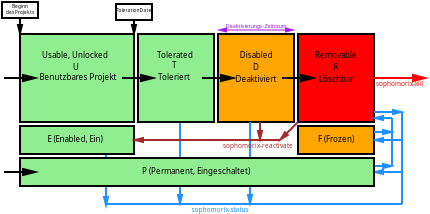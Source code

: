 <?xml version="1.0" encoding="UTF-8"?>
<dia:diagram xmlns:dia="http://www.lysator.liu.se/~alla/dia/"><dia:layer name="Hintergrund" visible="true"><dia:object type="Standard - Box" version="0" id="O0"><dia:attribute name="obj_pos"><dia:point val="-1.9,-1.9"/></dia:attribute><dia:attribute name="obj_bb"><dia:rectangle val="-1.95,-1.95;-0.05,-1.05"/></dia:attribute><dia:attribute name="elem_corner"><dia:point val="-1.9,-1.9"/></dia:attribute><dia:attribute name="elem_width"><dia:real val="1.8"/></dia:attribute><dia:attribute name="elem_height"><dia:real val="0.8"/></dia:attribute><dia:attribute name="show_background"><dia:boolean val="true"/></dia:attribute></dia:object><dia:object type="Standard - Box" version="0" id="O1"><dia:attribute name="obj_pos"><dia:point val="-1,-0.3"/></dia:attribute><dia:attribute name="obj_bb"><dia:rectangle val="-1.05,-0.35;4.75,4.15"/></dia:attribute><dia:attribute name="elem_corner"><dia:point val="-1,-0.3"/></dia:attribute><dia:attribute name="elem_width"><dia:real val="5.7"/></dia:attribute><dia:attribute name="elem_height"><dia:real val="4.4"/></dia:attribute><dia:attribute name="inner_color"><dia:color val="#90ee90"/></dia:attribute><dia:attribute name="show_background"><dia:boolean val="true"/></dia:attribute></dia:object><dia:object type="Standard - Text" version="0" id="O2"><dia:attribute name="obj_pos"><dia:point val="12.9,7.7"/></dia:attribute><dia:attribute name="obj_bb"><dia:rectangle val="12.9,7.3;12.9,7.95"/></dia:attribute><dia:attribute name="text"><dia:composite type="text"><dia:attribute name="string"><dia:string>##</dia:string></dia:attribute><dia:attribute name="font"><dia:font family="sans" style="0" name="Courier"/></dia:attribute><dia:attribute name="height"><dia:real val="0.5"/></dia:attribute><dia:attribute name="pos"><dia:point val="12.9,7.7"/></dia:attribute><dia:attribute name="color"><dia:color val="#000000"/></dia:attribute><dia:attribute name="alignment"><dia:enum val="0"/></dia:attribute></dia:composite></dia:attribute></dia:object><dia:object type="Standard - Text" version="0" id="O3"><dia:attribute name="obj_pos"><dia:point val="12.9,8.5"/></dia:attribute><dia:attribute name="obj_bb"><dia:rectangle val="12.9,8.1;12.9,8.75"/></dia:attribute><dia:attribute name="text"><dia:composite type="text"><dia:attribute name="string"><dia:string>##</dia:string></dia:attribute><dia:attribute name="font"><dia:font family="sans" style="0" name="Courier"/></dia:attribute><dia:attribute name="height"><dia:real val="0.5"/></dia:attribute><dia:attribute name="pos"><dia:point val="12.9,8.5"/></dia:attribute><dia:attribute name="color"><dia:color val="#000000"/></dia:attribute><dia:attribute name="alignment"><dia:enum val="0"/></dia:attribute></dia:composite></dia:attribute></dia:object><dia:object type="Standard - Box" version="0" id="O4"><dia:attribute name="obj_pos"><dia:point val="12.9,-0.3"/></dia:attribute><dia:attribute name="obj_bb"><dia:rectangle val="12.85,-0.35;16.75,4.15"/></dia:attribute><dia:attribute name="elem_corner"><dia:point val="12.9,-0.3"/></dia:attribute><dia:attribute name="elem_width"><dia:real val="3.8"/></dia:attribute><dia:attribute name="elem_height"><dia:real val="4.4"/></dia:attribute><dia:attribute name="inner_color"><dia:color val="#ff0000"/></dia:attribute><dia:attribute name="show_background"><dia:boolean val="true"/></dia:attribute></dia:object><dia:object type="Standard - Box" version="0" id="O5"><dia:attribute name="obj_pos"><dia:point val="8.9,-0.3"/></dia:attribute><dia:attribute name="obj_bb"><dia:rectangle val="8.85,-0.35;12.75,4.15"/></dia:attribute><dia:attribute name="elem_corner"><dia:point val="8.9,-0.3"/></dia:attribute><dia:attribute name="elem_width"><dia:real val="3.8"/></dia:attribute><dia:attribute name="elem_height"><dia:real val="4.4"/></dia:attribute><dia:attribute name="inner_color"><dia:color val="#ffa500"/></dia:attribute><dia:attribute name="show_background"><dia:boolean val="true"/></dia:attribute></dia:object><dia:object type="Standard - Text" version="0" id="O6"><dia:attribute name="obj_pos"><dia:point val="10.8,0.9"/></dia:attribute><dia:attribute name="obj_bb"><dia:rectangle val="10.04,0.5;11.56,1.15"/></dia:attribute><dia:attribute name="text"><dia:composite type="text"><dia:attribute name="string"><dia:string>#Disabled#</dia:string></dia:attribute><dia:attribute name="font"><dia:font family="sans" style="0" name="Courier"/></dia:attribute><dia:attribute name="height"><dia:real val="0.5"/></dia:attribute><dia:attribute name="pos"><dia:point val="10.8,0.9"/></dia:attribute><dia:attribute name="color"><dia:color val="#000000"/></dia:attribute><dia:attribute name="alignment"><dia:enum val="1"/></dia:attribute></dia:composite></dia:attribute></dia:object><dia:object type="Standard - Text" version="0" id="O7"><dia:attribute name="obj_pos"><dia:point val="14.8,0.9"/></dia:attribute><dia:attribute name="obj_bb"><dia:rectangle val="13.815,0.5;15.785,1.15"/></dia:attribute><dia:attribute name="text"><dia:composite type="text"><dia:attribute name="string"><dia:string>#Removable#</dia:string></dia:attribute><dia:attribute name="font"><dia:font family="sans" style="0" name="Courier"/></dia:attribute><dia:attribute name="height"><dia:real val="0.5"/></dia:attribute><dia:attribute name="pos"><dia:point val="14.8,0.9"/></dia:attribute><dia:attribute name="color"><dia:color val="#000000"/></dia:attribute><dia:attribute name="alignment"><dia:enum val="1"/></dia:attribute></dia:composite></dia:attribute></dia:object><dia:object type="Standard - Text" version="0" id="O8"><dia:attribute name="obj_pos"><dia:point val="10.8,1.5"/></dia:attribute><dia:attribute name="obj_bb"><dia:rectangle val="10.665,1.1;10.935,1.75"/></dia:attribute><dia:attribute name="text"><dia:composite type="text"><dia:attribute name="string"><dia:string>#D#</dia:string></dia:attribute><dia:attribute name="font"><dia:font family="sans" style="0" name="Courier"/></dia:attribute><dia:attribute name="height"><dia:real val="0.5"/></dia:attribute><dia:attribute name="pos"><dia:point val="10.8,1.5"/></dia:attribute><dia:attribute name="color"><dia:color val="#000000"/></dia:attribute><dia:attribute name="alignment"><dia:enum val="1"/></dia:attribute></dia:composite></dia:attribute></dia:object><dia:object type="Standard - Text" version="0" id="O9"><dia:attribute name="obj_pos"><dia:point val="14.8,1.5"/></dia:attribute><dia:attribute name="obj_bb"><dia:rectangle val="14.678,1.1;14.921,1.75"/></dia:attribute><dia:attribute name="text"><dia:composite type="text"><dia:attribute name="string"><dia:string>#R#</dia:string></dia:attribute><dia:attribute name="font"><dia:font family="sans" style="0" name="Courier"/></dia:attribute><dia:attribute name="height"><dia:real val="0.5"/></dia:attribute><dia:attribute name="pos"><dia:point val="14.8,1.5"/></dia:attribute><dia:attribute name="color"><dia:color val="#000000"/></dia:attribute><dia:attribute name="alignment"><dia:enum val="1"/></dia:attribute></dia:composite></dia:attribute></dia:object><dia:object type="Standard - Text" version="0" id="O10"><dia:attribute name="obj_pos"><dia:point val="1.8,0.9"/></dia:attribute><dia:attribute name="obj_bb"><dia:rectangle val="0.229,0.486;3.384,1.177"/></dia:attribute><dia:attribute name="text"><dia:composite type="text"><dia:attribute name="string"><dia:string>#Usable, Unlocked #</dia:string></dia:attribute><dia:attribute name="font"><dia:font family="sans" style="0" name="Courier"/></dia:attribute><dia:attribute name="height"><dia:real val="0.5"/></dia:attribute><dia:attribute name="pos"><dia:point val="1.8,0.9"/></dia:attribute><dia:attribute name="color"><dia:color val="#000000"/></dia:attribute><dia:attribute name="alignment"><dia:enum val="1"/></dia:attribute></dia:composite></dia:attribute></dia:object><dia:object type="Standard - Text" version="0" id="O11"><dia:attribute name="obj_pos"><dia:point val="1.8,1.5"/></dia:attribute><dia:attribute name="obj_bb"><dia:rectangle val="1.658,1.086;1.928,1.778"/></dia:attribute><dia:attribute name="text"><dia:composite type="text"><dia:attribute name="string"><dia:string>#U#</dia:string></dia:attribute><dia:attribute name="font"><dia:font family="sans" style="0" name="Courier"/></dia:attribute><dia:attribute name="height"><dia:real val="0.5"/></dia:attribute><dia:attribute name="pos"><dia:point val="1.8,1.5"/></dia:attribute><dia:attribute name="color"><dia:color val="#000000"/></dia:attribute><dia:attribute name="alignment"><dia:enum val="1"/></dia:attribute></dia:composite></dia:attribute></dia:object><dia:object type="Standard - Text" version="0" id="O12"><dia:attribute name="obj_pos"><dia:point val="1.9,2"/></dia:attribute><dia:attribute name="obj_bb"><dia:rectangle val="0.135,1.586;3.679,2.277"/></dia:attribute><dia:attribute name="text"><dia:composite type="text"><dia:attribute name="string"><dia:string>#Benutzbares Projekt#</dia:string></dia:attribute><dia:attribute name="font"><dia:font family="sans" style="0" name="Courier"/></dia:attribute><dia:attribute name="height"><dia:real val="0.5"/></dia:attribute><dia:attribute name="pos"><dia:point val="1.9,2"/></dia:attribute><dia:attribute name="color"><dia:color val="#000000"/></dia:attribute><dia:attribute name="alignment"><dia:enum val="1"/></dia:attribute></dia:composite></dia:attribute></dia:object><dia:object type="Standard - Text" version="0" id="O13"><dia:attribute name="obj_pos"><dia:point val="10.8,2.1"/></dia:attribute><dia:attribute name="obj_bb"><dia:rectangle val="9.831,1.7;11.769,2.35"/></dia:attribute><dia:attribute name="text"><dia:composite type="text"><dia:attribute name="string"><dia:string>#Deaktiviert#</dia:string></dia:attribute><dia:attribute name="font"><dia:font family="sans" style="0" name="Courier"/></dia:attribute><dia:attribute name="height"><dia:real val="0.5"/></dia:attribute><dia:attribute name="pos"><dia:point val="10.8,2.1"/></dia:attribute><dia:attribute name="color"><dia:color val="#000000"/></dia:attribute><dia:attribute name="alignment"><dia:enum val="1"/></dia:attribute></dia:composite></dia:attribute></dia:object><dia:object type="Standard - Text" version="0" id="O14"><dia:attribute name="obj_pos"><dia:point val="14.8,2.1"/></dia:attribute><dia:attribute name="obj_bb"><dia:rectangle val="14.007,1.7;15.593,2.35"/></dia:attribute><dia:attribute name="text"><dia:composite type="text"><dia:attribute name="string"><dia:string>#Löschbar#</dia:string></dia:attribute><dia:attribute name="font"><dia:font family="sans" style="0" name="Courier"/></dia:attribute><dia:attribute name="height"><dia:real val="0.5"/></dia:attribute><dia:attribute name="pos"><dia:point val="14.8,2.1"/></dia:attribute><dia:attribute name="color"><dia:color val="#000000"/></dia:attribute><dia:attribute name="alignment"><dia:enum val="1"/></dia:attribute></dia:composite></dia:attribute></dia:object><dia:object type="Standard - Box" version="0" id="O15"><dia:attribute name="obj_pos"><dia:point val="12.9,4.3"/></dia:attribute><dia:attribute name="obj_bb"><dia:rectangle val="12.85,4.25;16.75,5.75"/></dia:attribute><dia:attribute name="elem_corner"><dia:point val="12.9,4.3"/></dia:attribute><dia:attribute name="elem_width"><dia:real val="3.8"/></dia:attribute><dia:attribute name="elem_height"><dia:real val="1.4"/></dia:attribute><dia:attribute name="inner_color"><dia:color val="#ffa500"/></dia:attribute><dia:attribute name="show_background"><dia:boolean val="true"/></dia:attribute></dia:object><dia:object type="Standard - Text" version="0" id="O16"><dia:attribute name="obj_pos"><dia:point val="14.8,5.1"/></dia:attribute><dia:attribute name="obj_bb"><dia:rectangle val="13.942,4.7;15.658,5.35"/></dia:attribute><dia:attribute name="text"><dia:composite type="text"><dia:attribute name="string"><dia:string>#F (Frozen)#</dia:string></dia:attribute><dia:attribute name="font"><dia:font family="sans" style="0" name="Courier"/></dia:attribute><dia:attribute name="height"><dia:real val="0.5"/></dia:attribute><dia:attribute name="pos"><dia:point val="14.8,5.1"/></dia:attribute><dia:attribute name="color"><dia:color val="#000000"/></dia:attribute><dia:attribute name="alignment"><dia:enum val="1"/></dia:attribute></dia:composite></dia:attribute></dia:object><dia:object type="Standard - Line" version="0" id="O17"><dia:attribute name="obj_pos"><dia:point val="11,4.1"/></dia:attribute><dia:attribute name="obj_bb"><dia:rectangle val="10.8,4.05;11.2,5.05"/></dia:attribute><dia:attribute name="conn_endpoints"><dia:point val="11,4.1"/><dia:point val="11,5"/></dia:attribute><dia:attribute name="numcp"><dia:int val="1"/></dia:attribute><dia:attribute name="line_color"><dia:color val="#a52a2a"/></dia:attribute><dia:attribute name="end_arrow"><dia:enum val="3"/></dia:attribute><dia:attribute name="end_arrow_length"><dia:real val="0.4"/></dia:attribute><dia:attribute name="end_arrow_width"><dia:real val="0.2"/></dia:attribute></dia:object><dia:object type="Standard - Line" version="0" id="O18"><dia:attribute name="obj_pos"><dia:point val="12.9,4.1"/></dia:attribute><dia:attribute name="obj_bb"><dia:rectangle val="11.823,4.029;12.971,5.177"/></dia:attribute><dia:attribute name="conn_endpoints"><dia:point val="12.9,4.1"/><dia:point val="12,5"/></dia:attribute><dia:attribute name="numcp"><dia:int val="1"/></dia:attribute><dia:attribute name="line_color"><dia:color val="#a52a2a"/></dia:attribute><dia:attribute name="end_arrow"><dia:enum val="3"/></dia:attribute><dia:attribute name="end_arrow_length"><dia:real val="0.4"/></dia:attribute><dia:attribute name="end_arrow_width"><dia:real val="0.2"/></dia:attribute><dia:connections><dia:connection handle="0" to="O4" connection="5"/></dia:connections></dia:object><dia:object type="Standard - Text" version="0" id="O19"><dia:attribute name="obj_pos"><dia:point val="10.8,-0.6"/></dia:attribute><dia:attribute name="obj_bb"><dia:rectangle val="9.234,-0.911;12.377,-0.378"/></dia:attribute><dia:attribute name="text"><dia:composite type="text"><dia:attribute name="string"><dia:string>#Deaktivierungs-Zeitraum#</dia:string></dia:attribute><dia:attribute name="font"><dia:font family="sans" style="0" name="Courier"/></dia:attribute><dia:attribute name="height"><dia:real val="0.35"/></dia:attribute><dia:attribute name="pos"><dia:point val="10.8,-0.6"/></dia:attribute><dia:attribute name="color"><dia:color val="#a020f0"/></dia:attribute><dia:attribute name="alignment"><dia:enum val="1"/></dia:attribute></dia:composite></dia:attribute></dia:object><dia:object type="Standard - Line" version="0" id="O20"><dia:attribute name="obj_pos"><dia:point val="8.9,-0.5"/></dia:attribute><dia:attribute name="obj_bb"><dia:rectangle val="8.875,-0.7;12.725,-0.3"/></dia:attribute><dia:attribute name="conn_endpoints"><dia:point val="8.9,-0.5"/><dia:point val="12.7,-0.5"/></dia:attribute><dia:attribute name="numcp"><dia:int val="1"/></dia:attribute><dia:attribute name="line_color"><dia:color val="#a020f0"/></dia:attribute><dia:attribute name="line_width"><dia:real val="0.05"/></dia:attribute><dia:attribute name="start_arrow"><dia:enum val="3"/></dia:attribute><dia:attribute name="start_arrow_length"><dia:real val="0.4"/></dia:attribute><dia:attribute name="start_arrow_width"><dia:real val="0.2"/></dia:attribute><dia:attribute name="end_arrow"><dia:enum val="3"/></dia:attribute><dia:attribute name="end_arrow_length"><dia:real val="0.4"/></dia:attribute><dia:attribute name="end_arrow_width"><dia:real val="0.2"/></dia:attribute></dia:object><dia:object type="Standard - Line" version="0" id="O21"><dia:attribute name="obj_pos"><dia:point val="12.1,1.9"/></dia:attribute><dia:attribute name="obj_bb"><dia:rectangle val="12.05,1.6;13.75,2.2"/></dia:attribute><dia:attribute name="conn_endpoints"><dia:point val="12.1,1.9"/><dia:point val="13.7,1.9"/></dia:attribute><dia:attribute name="numcp"><dia:int val="1"/></dia:attribute><dia:attribute name="end_arrow"><dia:enum val="3"/></dia:attribute><dia:attribute name="end_arrow_length"><dia:real val="0.6"/></dia:attribute><dia:attribute name="end_arrow_width"><dia:real val="0.3"/></dia:attribute></dia:object><dia:object type="Standard - Line" version="0" id="O22"><dia:attribute name="obj_pos"><dia:point val="-1,-0.3"/></dia:attribute><dia:attribute name="obj_bb"><dia:rectangle val="-1.2,-1.15;-0.8,-0.25"/></dia:attribute><dia:attribute name="conn_endpoints"><dia:point val="-1,-0.3"/><dia:point val="-1,-1.1"/></dia:attribute><dia:attribute name="numcp"><dia:int val="1"/></dia:attribute><dia:attribute name="start_arrow"><dia:enum val="3"/></dia:attribute><dia:attribute name="start_arrow_length"><dia:real val="0.4"/></dia:attribute><dia:attribute name="start_arrow_width"><dia:real val="0.2"/></dia:attribute><dia:connections><dia:connection handle="0" to="O1" connection="0"/><dia:connection handle="1" to="O0" connection="6"/></dia:connections></dia:object><dia:object type="Standard - Text" version="0" id="O23"><dia:attribute name="obj_pos"><dia:point val="-1,-1.6"/></dia:attribute><dia:attribute name="obj_bb"><dia:rectangle val="-1.61,-1.859;-0.381,-1.133"/></dia:attribute><dia:attribute name="text"><dia:composite type="text"><dia:attribute name="string"><dia:string>#Beginn
des Projekts#</dia:string></dia:attribute><dia:attribute name="font"><dia:font family="sans" style="0" name="Courier"/></dia:attribute><dia:attribute name="height"><dia:real val="0.3"/></dia:attribute><dia:attribute name="pos"><dia:point val="-1,-1.6"/></dia:attribute><dia:attribute name="color"><dia:color val="#000000"/></dia:attribute><dia:attribute name="alignment"><dia:enum val="1"/></dia:attribute></dia:composite></dia:attribute></dia:object><dia:object type="Standard - Line" version="0" id="O24"><dia:attribute name="obj_pos"><dia:point val="7,4.1"/></dia:attribute><dia:attribute name="obj_bb"><dia:rectangle val="6.8,4.05;7.2,8.25"/></dia:attribute><dia:attribute name="conn_endpoints"><dia:point val="7,4.1"/><dia:point val="7,8.2"/></dia:attribute><dia:attribute name="numcp"><dia:int val="1"/></dia:attribute><dia:attribute name="line_color"><dia:color val="#1e90ff"/></dia:attribute><dia:attribute name="end_arrow"><dia:enum val="3"/></dia:attribute><dia:attribute name="end_arrow_length"><dia:real val="0.4"/></dia:attribute><dia:attribute name="end_arrow_width"><dia:real val="0.2"/></dia:attribute></dia:object><dia:object type="Standard - Line" version="0" id="O25"><dia:attribute name="obj_pos"><dia:point val="3.3,8.2"/></dia:attribute><dia:attribute name="obj_bb"><dia:rectangle val="3.25,8.15;18.15,8.25"/></dia:attribute><dia:attribute name="conn_endpoints"><dia:point val="3.3,8.2"/><dia:point val="18.1,8.2"/></dia:attribute><dia:attribute name="numcp"><dia:int val="1"/></dia:attribute><dia:attribute name="line_color"><dia:color val="#1e90ff"/></dia:attribute></dia:object><dia:object type="Standard - Line" version="0" id="O26"><dia:attribute name="obj_pos"><dia:point val="10.5,4.1"/></dia:attribute><dia:attribute name="obj_bb"><dia:rectangle val="10.3,4.05;10.7,8.25"/></dia:attribute><dia:attribute name="conn_endpoints"><dia:point val="10.5,4.1"/><dia:point val="10.5,8.2"/></dia:attribute><dia:attribute name="numcp"><dia:int val="1"/></dia:attribute><dia:attribute name="line_color"><dia:color val="#1e90ff"/></dia:attribute><dia:attribute name="end_arrow"><dia:enum val="3"/></dia:attribute><dia:attribute name="end_arrow_length"><dia:real val="0.4"/></dia:attribute><dia:attribute name="end_arrow_width"><dia:real val="0.2"/></dia:attribute></dia:object><dia:object type="Standard - Line" version="0" id="O27"><dia:attribute name="obj_pos"><dia:point val="16.7,5"/></dia:attribute><dia:attribute name="obj_bb"><dia:rectangle val="16.65,4.8;18.15,5.2"/></dia:attribute><dia:attribute name="conn_endpoints"><dia:point val="16.7,5"/><dia:point val="18.1,5"/></dia:attribute><dia:attribute name="numcp"><dia:int val="1"/></dia:attribute><dia:attribute name="line_color"><dia:color val="#1e90ff"/></dia:attribute><dia:attribute name="start_arrow"><dia:enum val="3"/></dia:attribute><dia:attribute name="start_arrow_length"><dia:real val="0.4"/></dia:attribute><dia:attribute name="start_arrow_width"><dia:real val="0.2"/></dia:attribute><dia:connections><dia:connection handle="0" to="O15" connection="4"/></dia:connections></dia:object><dia:object type="Standard - Line" version="0" id="O28"><dia:attribute name="obj_pos"><dia:point val="16.7,6.6"/></dia:attribute><dia:attribute name="obj_bb"><dia:rectangle val="16.65,6.4;18.15,6.8"/></dia:attribute><dia:attribute name="conn_endpoints"><dia:point val="16.7,6.6"/><dia:point val="18.1,6.6"/></dia:attribute><dia:attribute name="numcp"><dia:int val="1"/></dia:attribute><dia:attribute name="line_color"><dia:color val="#1e90ff"/></dia:attribute><dia:attribute name="start_arrow"><dia:enum val="3"/></dia:attribute><dia:attribute name="start_arrow_length"><dia:real val="0.4"/></dia:attribute><dia:attribute name="start_arrow_width"><dia:real val="0.2"/></dia:attribute><dia:connections><dia:connection handle="0" to="O42" connection="4"/></dia:connections></dia:object><dia:object type="Standard - Line" version="0" id="O29"><dia:attribute name="obj_pos"><dia:point val="18.1,3.6"/></dia:attribute><dia:attribute name="obj_bb"><dia:rectangle val="18.05,3.55;18.15,8.25"/></dia:attribute><dia:attribute name="conn_endpoints"><dia:point val="18.1,3.6"/><dia:point val="18.1,8.2"/></dia:attribute><dia:attribute name="numcp"><dia:int val="1"/></dia:attribute><dia:attribute name="line_color"><dia:color val="#1e90ff"/></dia:attribute></dia:object><dia:object type="Standard - Text" version="0" id="O30"><dia:attribute name="obj_pos"><dia:point val="9,8.6"/></dia:attribute><dia:attribute name="obj_bb"><dia:rectangle val="7.603,8.238;10.41,8.825"/></dia:attribute><dia:attribute name="text"><dia:composite type="text"><dia:attribute name="string"><dia:string>#sophomorix-status#</dia:string></dia:attribute><dia:attribute name="font"><dia:font family="sans" style="0" name="Courier"/></dia:attribute><dia:attribute name="height"><dia:real val="0.4"/></dia:attribute><dia:attribute name="pos"><dia:point val="9,8.6"/></dia:attribute><dia:attribute name="color"><dia:color val="#1e90ff"/></dia:attribute><dia:attribute name="alignment"><dia:enum val="1"/></dia:attribute></dia:composite></dia:attribute></dia:object><dia:object type="Standard - Line" version="0" id="O31"><dia:attribute name="obj_pos"><dia:point val="16.7,3.6"/></dia:attribute><dia:attribute name="obj_bb"><dia:rectangle val="16.65,3.4;18.15,3.8"/></dia:attribute><dia:attribute name="conn_endpoints"><dia:point val="16.7,3.6"/><dia:point val="18.1,3.6"/></dia:attribute><dia:attribute name="numcp"><dia:int val="1"/></dia:attribute><dia:attribute name="line_color"><dia:color val="#1e90ff"/></dia:attribute><dia:attribute name="end_arrow"><dia:enum val="3"/></dia:attribute><dia:attribute name="end_arrow_length"><dia:real val="0.4"/></dia:attribute><dia:attribute name="end_arrow_width"><dia:real val="0.2"/></dia:attribute></dia:object><dia:object type="Standard - Box" version="0" id="O32"><dia:attribute name="obj_pos"><dia:point val="3.8,-1.8"/></dia:attribute><dia:attribute name="obj_bb"><dia:rectangle val="3.75,-1.85;5.65,-0.95"/></dia:attribute><dia:attribute name="elem_corner"><dia:point val="3.8,-1.8"/></dia:attribute><dia:attribute name="elem_width"><dia:real val="1.8"/></dia:attribute><dia:attribute name="elem_height"><dia:real val="0.8"/></dia:attribute><dia:attribute name="show_background"><dia:boolean val="true"/></dia:attribute></dia:object><dia:object type="Standard - Line" version="0" id="O33"><dia:attribute name="obj_pos"><dia:point val="4.7,-0.3"/></dia:attribute><dia:attribute name="obj_bb"><dia:rectangle val="4.5,-1.05;4.9,-0.25"/></dia:attribute><dia:attribute name="conn_endpoints"><dia:point val="4.7,-0.3"/><dia:point val="4.7,-1"/></dia:attribute><dia:attribute name="numcp"><dia:int val="1"/></dia:attribute><dia:attribute name="start_arrow"><dia:enum val="3"/></dia:attribute><dia:attribute name="start_arrow_length"><dia:real val="0.4"/></dia:attribute><dia:attribute name="start_arrow_width"><dia:real val="0.2"/></dia:attribute><dia:connections><dia:connection handle="0" to="O1" connection="2"/><dia:connection handle="1" to="O32" connection="6"/></dia:connections></dia:object><dia:object type="Standard - Text" version="0" id="O34"><dia:attribute name="obj_pos"><dia:point val="4.7,-1.4"/></dia:attribute><dia:attribute name="obj_bb"><dia:rectangle val="3.98,-1.659;5.428,-1.232"/></dia:attribute><dia:attribute name="text"><dia:composite type="text"><dia:attribute name="string"><dia:string>#TolerationDate#</dia:string></dia:attribute><dia:attribute name="font"><dia:font family="sans" style="0" name="Courier"/></dia:attribute><dia:attribute name="height"><dia:real val="0.3"/></dia:attribute><dia:attribute name="pos"><dia:point val="4.7,-1.4"/></dia:attribute><dia:attribute name="color"><dia:color val="#000000"/></dia:attribute><dia:attribute name="alignment"><dia:enum val="1"/></dia:attribute></dia:composite></dia:attribute></dia:object><dia:object type="Standard - Text" version="0" id="O35"><dia:attribute name="obj_pos"><dia:point val="18,2.3"/></dia:attribute><dia:attribute name="obj_bb"><dia:rectangle val="16.852,1.938;19.161,2.525"/></dia:attribute><dia:attribute name="text"><dia:composite type="text"><dia:attribute name="string"><dia:string>#sophomorix-kill#</dia:string></dia:attribute><dia:attribute name="font"><dia:font family="sans" style="0" name="Courier"/></dia:attribute><dia:attribute name="height"><dia:real val="0.4"/></dia:attribute><dia:attribute name="pos"><dia:point val="18,2.3"/></dia:attribute><dia:attribute name="color"><dia:color val="#ff0000"/></dia:attribute><dia:attribute name="alignment"><dia:enum val="1"/></dia:attribute></dia:composite></dia:attribute></dia:object><dia:object type="Standard - Line" version="0" id="O36"><dia:attribute name="obj_pos"><dia:point val="15.9,1.9"/></dia:attribute><dia:attribute name="obj_bb"><dia:rectangle val="15.85,1.6;19.35,2.2"/></dia:attribute><dia:attribute name="conn_endpoints"><dia:point val="15.9,1.9"/><dia:point val="19.3,1.9"/></dia:attribute><dia:attribute name="numcp"><dia:int val="1"/></dia:attribute><dia:attribute name="line_color"><dia:color val="#ff0000"/></dia:attribute><dia:attribute name="end_arrow"><dia:enum val="3"/></dia:attribute><dia:attribute name="end_arrow_length"><dia:real val="0.6"/></dia:attribute><dia:attribute name="end_arrow_width"><dia:real val="0.3"/></dia:attribute></dia:object><dia:object type="Standard - Line" version="0" id="O37"><dia:attribute name="obj_pos"><dia:point val="16.7,3.9"/></dia:attribute><dia:attribute name="obj_bb"><dia:rectangle val="16.65,3.7;17.65,4.1"/></dia:attribute><dia:attribute name="conn_endpoints"><dia:point val="16.7,3.9"/><dia:point val="17.6,3.9"/></dia:attribute><dia:attribute name="numcp"><dia:int val="1"/></dia:attribute><dia:attribute name="line_color"><dia:color val="#1e90ff"/></dia:attribute><dia:attribute name="start_arrow"><dia:enum val="3"/></dia:attribute><dia:attribute name="start_arrow_length"><dia:real val="0.4"/></dia:attribute><dia:attribute name="start_arrow_width"><dia:real val="0.2"/></dia:attribute></dia:object><dia:object type="Standard - Line" version="0" id="O38"><dia:attribute name="obj_pos"><dia:point val="17.6,3.9"/></dia:attribute><dia:attribute name="obj_bb"><dia:rectangle val="17.55,3.85;17.65,6.35"/></dia:attribute><dia:attribute name="conn_endpoints"><dia:point val="17.6,3.9"/><dia:point val="17.6,6.3"/></dia:attribute><dia:attribute name="numcp"><dia:int val="1"/></dia:attribute><dia:attribute name="line_color"><dia:color val="#1e90ff"/></dia:attribute></dia:object><dia:object type="Standard - Line" version="0" id="O39"><dia:attribute name="obj_pos"><dia:point val="17.6,4.6"/></dia:attribute><dia:attribute name="obj_bb"><dia:rectangle val="16.65,4.4;17.65,4.8"/></dia:attribute><dia:attribute name="conn_endpoints"><dia:point val="17.6,4.6"/><dia:point val="16.7,4.6"/></dia:attribute><dia:attribute name="numcp"><dia:int val="1"/></dia:attribute><dia:attribute name="line_color"><dia:color val="#1e90ff"/></dia:attribute><dia:attribute name="start_arrow"><dia:enum val="3"/></dia:attribute><dia:attribute name="start_arrow_length"><dia:real val="0.4"/></dia:attribute><dia:attribute name="start_arrow_width"><dia:real val="0.2"/></dia:attribute></dia:object><dia:object type="Standard - Line" version="0" id="O40"><dia:attribute name="obj_pos"><dia:point val="16.7,6.3"/></dia:attribute><dia:attribute name="obj_bb"><dia:rectangle val="16.65,6.1;17.65,6.5"/></dia:attribute><dia:attribute name="conn_endpoints"><dia:point val="16.7,6.3"/><dia:point val="17.6,6.3"/></dia:attribute><dia:attribute name="numcp"><dia:int val="1"/></dia:attribute><dia:attribute name="line_color"><dia:color val="#1e90ff"/></dia:attribute><dia:attribute name="end_arrow"><dia:enum val="3"/></dia:attribute><dia:attribute name="end_arrow_length"><dia:real val="0.4"/></dia:attribute><dia:attribute name="end_arrow_width"><dia:real val="0.2"/></dia:attribute></dia:object><dia:object type="Standard - Line" version="0" id="O41"><dia:attribute name="obj_pos"><dia:point val="3.3,5.7"/></dia:attribute><dia:attribute name="obj_bb"><dia:rectangle val="3.1,5.65;3.5,8.35"/></dia:attribute><dia:attribute name="conn_endpoints"><dia:point val="3.3,5.7"/><dia:point val="3.3,8.3"/></dia:attribute><dia:attribute name="numcp"><dia:int val="1"/></dia:attribute><dia:attribute name="line_color"><dia:color val="#1e90ff"/></dia:attribute><dia:attribute name="end_arrow"><dia:enum val="3"/></dia:attribute><dia:attribute name="end_arrow_length"><dia:real val="0.4"/></dia:attribute><dia:attribute name="end_arrow_width"><dia:real val="0.2"/></dia:attribute></dia:object><dia:object type="Standard - Box" version="0" id="O42"><dia:attribute name="obj_pos"><dia:point val="-1,5.9"/></dia:attribute><dia:attribute name="obj_bb"><dia:rectangle val="-1.05,5.85;16.75,7.35"/></dia:attribute><dia:attribute name="elem_corner"><dia:point val="-1,5.9"/></dia:attribute><dia:attribute name="elem_width"><dia:real val="17.7"/></dia:attribute><dia:attribute name="elem_height"><dia:real val="1.4"/></dia:attribute><dia:attribute name="inner_color"><dia:color val="#90ee90"/></dia:attribute><dia:attribute name="show_background"><dia:boolean val="true"/></dia:attribute></dia:object><dia:object type="Standard - Text" version="0" id="O43"><dia:attribute name="obj_pos"><dia:point val="7.8,6.7"/></dia:attribute><dia:attribute name="obj_bb"><dia:rectangle val="5.242,6.286;10.372,6.978"/></dia:attribute><dia:attribute name="text"><dia:composite type="text"><dia:attribute name="string"><dia:string>#P (Permanent, Eingeschaltet)#</dia:string></dia:attribute><dia:attribute name="font"><dia:font family="sans" style="0" name="Courier"/></dia:attribute><dia:attribute name="height"><dia:real val="0.5"/></dia:attribute><dia:attribute name="pos"><dia:point val="7.8,6.7"/></dia:attribute><dia:attribute name="color"><dia:color val="#000000"/></dia:attribute><dia:attribute name="alignment"><dia:enum val="1"/></dia:attribute></dia:composite></dia:attribute></dia:object><dia:object type="Standard - Box" version="0" id="O44"><dia:attribute name="obj_pos"><dia:point val="-1,4.3"/></dia:attribute><dia:attribute name="obj_bb"><dia:rectangle val="-1.05,4.25;4.75,5.75"/></dia:attribute><dia:attribute name="elem_corner"><dia:point val="-1,4.3"/></dia:attribute><dia:attribute name="elem_width"><dia:real val="5.7"/></dia:attribute><dia:attribute name="elem_height"><dia:real val="1.4"/></dia:attribute><dia:attribute name="inner_color"><dia:color val="#90ee90"/></dia:attribute><dia:attribute name="show_background"><dia:boolean val="true"/></dia:attribute></dia:object><dia:object type="Standard - Text" version="0" id="O45"><dia:attribute name="obj_pos"><dia:point val="1.8,5.1"/></dia:attribute><dia:attribute name="obj_bb"><dia:rectangle val="0.354,4.686;3.26,5.378"/></dia:attribute><dia:attribute name="text"><dia:composite type="text"><dia:attribute name="string"><dia:string>#E (Enabled, Ein) #</dia:string></dia:attribute><dia:attribute name="font"><dia:font family="sans" style="0" name="Courier"/></dia:attribute><dia:attribute name="height"><dia:real val="0.5"/></dia:attribute><dia:attribute name="pos"><dia:point val="1.8,5.1"/></dia:attribute><dia:attribute name="color"><dia:color val="#000000"/></dia:attribute><dia:attribute name="alignment"><dia:enum val="1"/></dia:attribute></dia:composite></dia:attribute></dia:object><dia:object type="Standard - Text" version="0" id="O46"><dia:attribute name="obj_pos"><dia:point val="10.9,5.4"/></dia:attribute><dia:attribute name="obj_bb"><dia:rectangle val="9.203,5.037;12.609,5.625"/></dia:attribute><dia:attribute name="text"><dia:composite type="text"><dia:attribute name="string"><dia:string>#sophomorix-reactivate#</dia:string></dia:attribute><dia:attribute name="font"><dia:font family="sans" style="0" name="Courier"/></dia:attribute><dia:attribute name="height"><dia:real val="0.4"/></dia:attribute><dia:attribute name="pos"><dia:point val="10.9,5.4"/></dia:attribute><dia:attribute name="color"><dia:color val="#a52a2a"/></dia:attribute><dia:attribute name="alignment"><dia:enum val="1"/></dia:attribute></dia:composite></dia:attribute></dia:object><dia:object type="Standard - Line" version="0" id="O47"><dia:attribute name="obj_pos"><dia:point val="4.7,5"/></dia:attribute><dia:attribute name="obj_bb"><dia:rectangle val="4.65,4.8;12.05,5.2"/></dia:attribute><dia:attribute name="conn_endpoints"><dia:point val="4.7,5"/><dia:point val="12,5"/></dia:attribute><dia:attribute name="numcp"><dia:int val="1"/></dia:attribute><dia:attribute name="line_color"><dia:color val="#a52a2a"/></dia:attribute><dia:attribute name="start_arrow"><dia:enum val="3"/></dia:attribute><dia:attribute name="start_arrow_length"><dia:real val="0.4"/></dia:attribute><dia:attribute name="start_arrow_width"><dia:real val="0.2"/></dia:attribute><dia:connections><dia:connection handle="0" to="O44" connection="4"/></dia:connections></dia:object><dia:object type="Standard - Line" version="0" id="O48"><dia:attribute name="obj_pos"><dia:point val="-1.8,1.9"/></dia:attribute><dia:attribute name="obj_bb"><dia:rectangle val="-1.85,1.6;-0.15,2.2"/></dia:attribute><dia:attribute name="conn_endpoints"><dia:point val="-1.8,1.9"/><dia:point val="-0.2,1.9"/></dia:attribute><dia:attribute name="numcp"><dia:int val="1"/></dia:attribute><dia:attribute name="end_arrow"><dia:enum val="3"/></dia:attribute><dia:attribute name="end_arrow_length"><dia:real val="0.6"/></dia:attribute><dia:attribute name="end_arrow_width"><dia:real val="0.3"/></dia:attribute></dia:object><dia:object type="Standard - Line" version="0" id="O49"><dia:attribute name="obj_pos"><dia:point val="-1.8,6.6"/></dia:attribute><dia:attribute name="obj_bb"><dia:rectangle val="-1.85,6.3;-0.15,6.9"/></dia:attribute><dia:attribute name="conn_endpoints"><dia:point val="-1.8,6.6"/><dia:point val="-0.2,6.6"/></dia:attribute><dia:attribute name="numcp"><dia:int val="1"/></dia:attribute><dia:attribute name="end_arrow"><dia:enum val="3"/></dia:attribute><dia:attribute name="end_arrow_length"><dia:real val="0.6"/></dia:attribute><dia:attribute name="end_arrow_width"><dia:real val="0.3"/></dia:attribute></dia:object><dia:object type="Standard - Box" version="0" id="O50"><dia:attribute name="obj_pos"><dia:point val="4.9,-0.3"/></dia:attribute><dia:attribute name="obj_bb"><dia:rectangle val="4.85,-0.35;8.75,4.15"/></dia:attribute><dia:attribute name="elem_corner"><dia:point val="4.9,-0.3"/></dia:attribute><dia:attribute name="elem_width"><dia:real val="3.8"/></dia:attribute><dia:attribute name="elem_height"><dia:real val="4.4"/></dia:attribute><dia:attribute name="inner_color"><dia:color val="#90ee90"/></dia:attribute><dia:attribute name="show_background"><dia:boolean val="true"/></dia:attribute></dia:object><dia:object type="Standard - Line" version="0" id="O51"><dia:attribute name="obj_pos"><dia:point val="8.1,1.9"/></dia:attribute><dia:attribute name="obj_bb"><dia:rectangle val="8.05,1.6;9.75,2.2"/></dia:attribute><dia:attribute name="conn_endpoints"><dia:point val="8.1,1.9"/><dia:point val="9.7,1.9"/></dia:attribute><dia:attribute name="numcp"><dia:int val="1"/></dia:attribute><dia:attribute name="end_arrow"><dia:enum val="3"/></dia:attribute><dia:attribute name="end_arrow_length"><dia:real val="0.6"/></dia:attribute><dia:attribute name="end_arrow_width"><dia:real val="0.3"/></dia:attribute></dia:object><dia:object type="Standard - Line" version="0" id="O52"><dia:attribute name="obj_pos"><dia:point val="4.1,1.9"/></dia:attribute><dia:attribute name="obj_bb"><dia:rectangle val="4.05,1.6;5.75,2.2"/></dia:attribute><dia:attribute name="conn_endpoints"><dia:point val="4.1,1.9"/><dia:point val="5.7,1.9"/></dia:attribute><dia:attribute name="numcp"><dia:int val="1"/></dia:attribute><dia:attribute name="end_arrow"><dia:enum val="3"/></dia:attribute><dia:attribute name="end_arrow_length"><dia:real val="0.6"/></dia:attribute><dia:attribute name="end_arrow_width"><dia:real val="0.3"/></dia:attribute></dia:object><dia:object type="Standard - Text" version="0" id="O53"><dia:attribute name="obj_pos"><dia:point val="6.8,0.9"/></dia:attribute><dia:attribute name="obj_bb"><dia:rectangle val="5.932,0.486;7.681,1.177"/></dia:attribute><dia:attribute name="text"><dia:composite type="text"><dia:attribute name="string"><dia:string>#Tolerated #</dia:string></dia:attribute><dia:attribute name="font"><dia:font family="sans" style="0" name="Courier"/></dia:attribute><dia:attribute name="height"><dia:real val="0.5"/></dia:attribute><dia:attribute name="pos"><dia:point val="6.8,0.9"/></dia:attribute><dia:attribute name="color"><dia:color val="#000000"/></dia:attribute><dia:attribute name="alignment"><dia:enum val="1"/></dia:attribute></dia:composite></dia:attribute></dia:object><dia:object type="Standard - Text" version="0" id="O54"><dia:attribute name="obj_pos"><dia:point val="6.7,1.4"/></dia:attribute><dia:attribute name="obj_bb"><dia:rectangle val="6.593,0.986;6.821,1.677"/></dia:attribute><dia:attribute name="text"><dia:composite type="text"><dia:attribute name="string"><dia:string>#T#</dia:string></dia:attribute><dia:attribute name="font"><dia:font family="sans" style="0" name="Courier"/></dia:attribute><dia:attribute name="height"><dia:real val="0.5"/></dia:attribute><dia:attribute name="pos"><dia:point val="6.7,1.4"/></dia:attribute><dia:attribute name="color"><dia:color val="#000000"/></dia:attribute><dia:attribute name="alignment"><dia:enum val="1"/></dia:attribute></dia:composite></dia:attribute></dia:object><dia:object type="Standard - Text" version="0" id="O55"><dia:attribute name="obj_pos"><dia:point val="6.7,2"/></dia:attribute><dia:attribute name="obj_bb"><dia:rectangle val="5.986,1.586;7.428,2.277"/></dia:attribute><dia:attribute name="text"><dia:composite type="text"><dia:attribute name="string"><dia:string>#Toleriert#</dia:string></dia:attribute><dia:attribute name="font"><dia:font family="sans" style="0" name="Courier"/></dia:attribute><dia:attribute name="height"><dia:real val="0.5"/></dia:attribute><dia:attribute name="pos"><dia:point val="6.7,2"/></dia:attribute><dia:attribute name="color"><dia:color val="#000000"/></dia:attribute><dia:attribute name="alignment"><dia:enum val="1"/></dia:attribute></dia:composite></dia:attribute></dia:object></dia:layer></dia:diagram>
